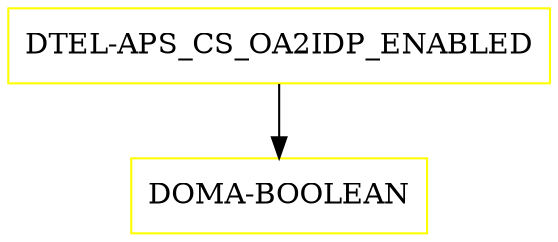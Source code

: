 digraph G {
  "DTEL-APS_CS_OA2IDP_ENABLED" [shape=box,color=yellow];
  "DOMA-BOOLEAN" [shape=box,color=yellow,URL="./DOMA_BOOLEAN.html"];
  "DTEL-APS_CS_OA2IDP_ENABLED" -> "DOMA-BOOLEAN";
}
